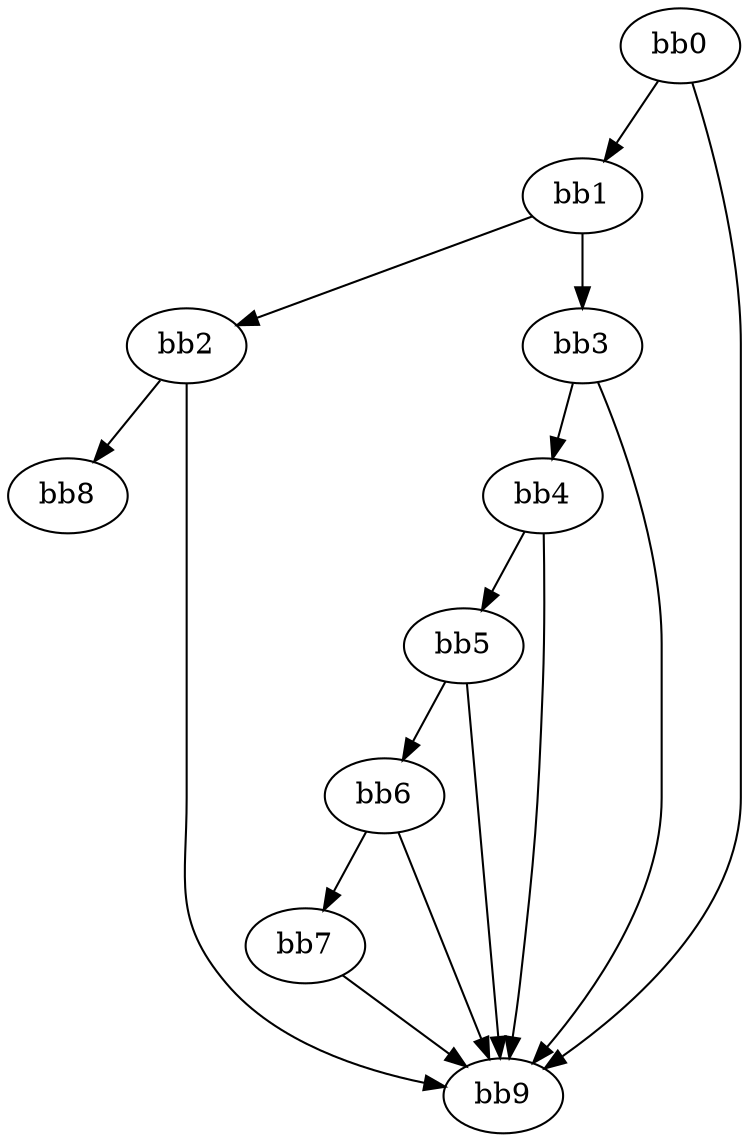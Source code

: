 digraph {
    0 [ label = "bb0\l" ]
    1 [ label = "bb1\l" ]
    2 [ label = "bb2\l" ]
    3 [ label = "bb3\l" ]
    4 [ label = "bb4\l" ]
    5 [ label = "bb5\l" ]
    6 [ label = "bb6\l" ]
    7 [ label = "bb7\l" ]
    8 [ label = "bb8\l" ]
    9 [ label = "bb9\l" ]
    0 -> 1 [ ]
    0 -> 9 [ ]
    1 -> 2 [ ]
    1 -> 3 [ ]
    2 -> 8 [ ]
    2 -> 9 [ ]
    3 -> 4 [ ]
    3 -> 9 [ ]
    4 -> 5 [ ]
    4 -> 9 [ ]
    5 -> 6 [ ]
    5 -> 9 [ ]
    6 -> 7 [ ]
    6 -> 9 [ ]
    7 -> 9 [ ]
}

